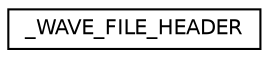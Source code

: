 digraph G
{
  edge [fontname="Helvetica",fontsize="10",labelfontname="Helvetica",labelfontsize="10"];
  node [fontname="Helvetica",fontsize="10",shape=record];
  rankdir="LR";
  Node1 [label="_WAVE_FILE_HEADER",height=0.2,width=0.4,color="black", fillcolor="white", style="filled",URL="$struct___w_a_v_e___f_i_l_e___h_e_a_d_e_r.html"];
}
